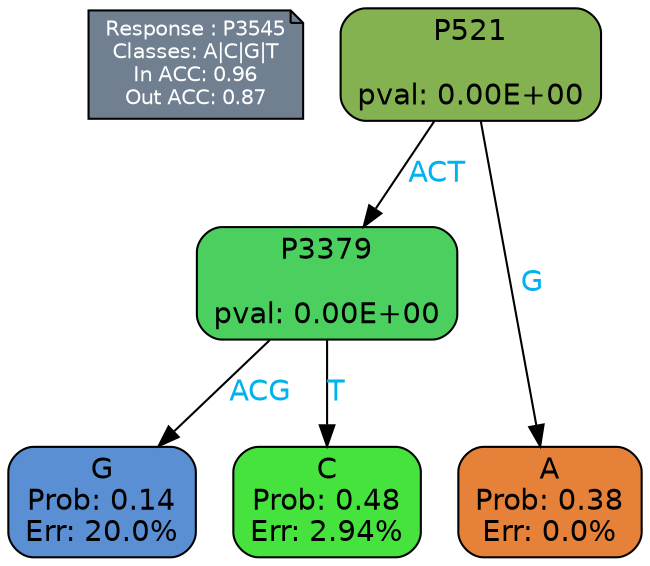 digraph Tree {
node [shape=box, style="filled, rounded", color="black", fontname=helvetica] ;
graph [ranksep=equally, splines=polylines, bgcolor=transparent, dpi=600] ;
edge [fontname=helvetica] ;
LEGEND [label="Response : P3545
Classes: A|C|G|T
In ACC: 0.96
Out ACC: 0.87
",shape=note,align=left,style=filled,fillcolor="slategray",fontcolor="white",fontsize=10];1 [label="P521

pval: 0.00E+00", fillcolor="#85b251"] ;
2 [label="P3379

pval: 0.00E+00", fillcolor="#4bd060"] ;
3 [label="G
Prob: 0.14
Err: 20.0%", fillcolor="#5a90d3"] ;
4 [label="C
Prob: 0.48
Err: 2.94%", fillcolor="#46e23e"] ;
5 [label="A
Prob: 0.38
Err: 0.0%", fillcolor="#e58139"] ;
1 -> 2 [label="ACT",fontcolor=deepskyblue2] ;
1 -> 5 [label="G",fontcolor=deepskyblue2] ;
2 -> 3 [label="ACG",fontcolor=deepskyblue2] ;
2 -> 4 [label="T",fontcolor=deepskyblue2] ;
{rank = same; 3;4;5;}{rank = same; LEGEND;1;}}
